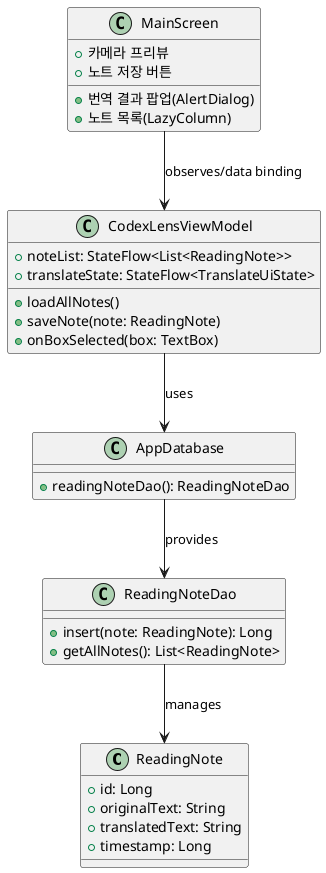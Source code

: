 @startuml
' ReadingNote - Room 엔티티
class ReadingNote {
  +id: Long
  +originalText: String
  +translatedText: String
  +timestamp: Long
}

' DAO (insert, selectAll만 구현)
class ReadingNoteDao {
  +insert(note: ReadingNote): Long
  +getAllNotes(): List<ReadingNote>
}

' Room DB 추상 클래스
class AppDatabase {
  +readingNoteDao(): ReadingNoteDao
}

' ViewModel (LiveData → StateFlow, 함수 네이밍까지 MVVM 표준에 맞춤)
class CodexLensViewModel {
  +noteList: StateFlow<List<ReadingNote>>
  +loadAllNotes()
  +saveNote(note: ReadingNote)
  +translateState: StateFlow<TranslateUiState>
  +onBoxSelected(box: TextBox)
}

' MainScreen(= Jetpack Compose 메인 UI 컴포저블)
class MainScreen {
  +카메라 프리뷰
  +번역 결과 팝업(AlertDialog)
  +노트 저장 버튼
  +노트 목록(LazyColumn)
}

ReadingNoteDao --> ReadingNote : manages
AppDatabase --> ReadingNoteDao : provides
CodexLensViewModel --> AppDatabase : uses
MainScreen --> CodexLensViewModel : observes/data binding

@enduml
